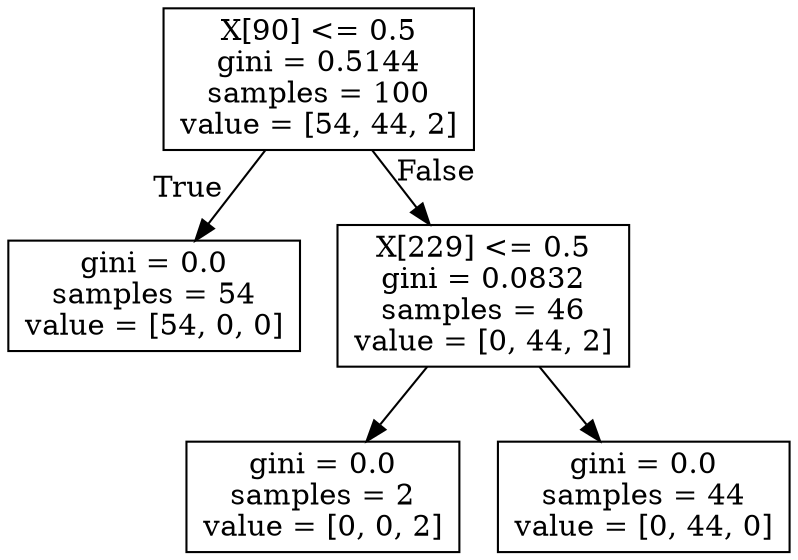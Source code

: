 digraph Tree {
node [shape=box] ;
0 [label="X[90] <= 0.5\ngini = 0.5144\nsamples = 100\nvalue = [54, 44, 2]"] ;
1 [label="gini = 0.0\nsamples = 54\nvalue = [54, 0, 0]"] ;
0 -> 1 [labeldistance=2.5, labelangle=45, headlabel="True"] ;
2 [label="X[229] <= 0.5\ngini = 0.0832\nsamples = 46\nvalue = [0, 44, 2]"] ;
0 -> 2 [labeldistance=2.5, labelangle=-45, headlabel="False"] ;
3 [label="gini = 0.0\nsamples = 2\nvalue = [0, 0, 2]"] ;
2 -> 3 ;
4 [label="gini = 0.0\nsamples = 44\nvalue = [0, 44, 0]"] ;
2 -> 4 ;
}